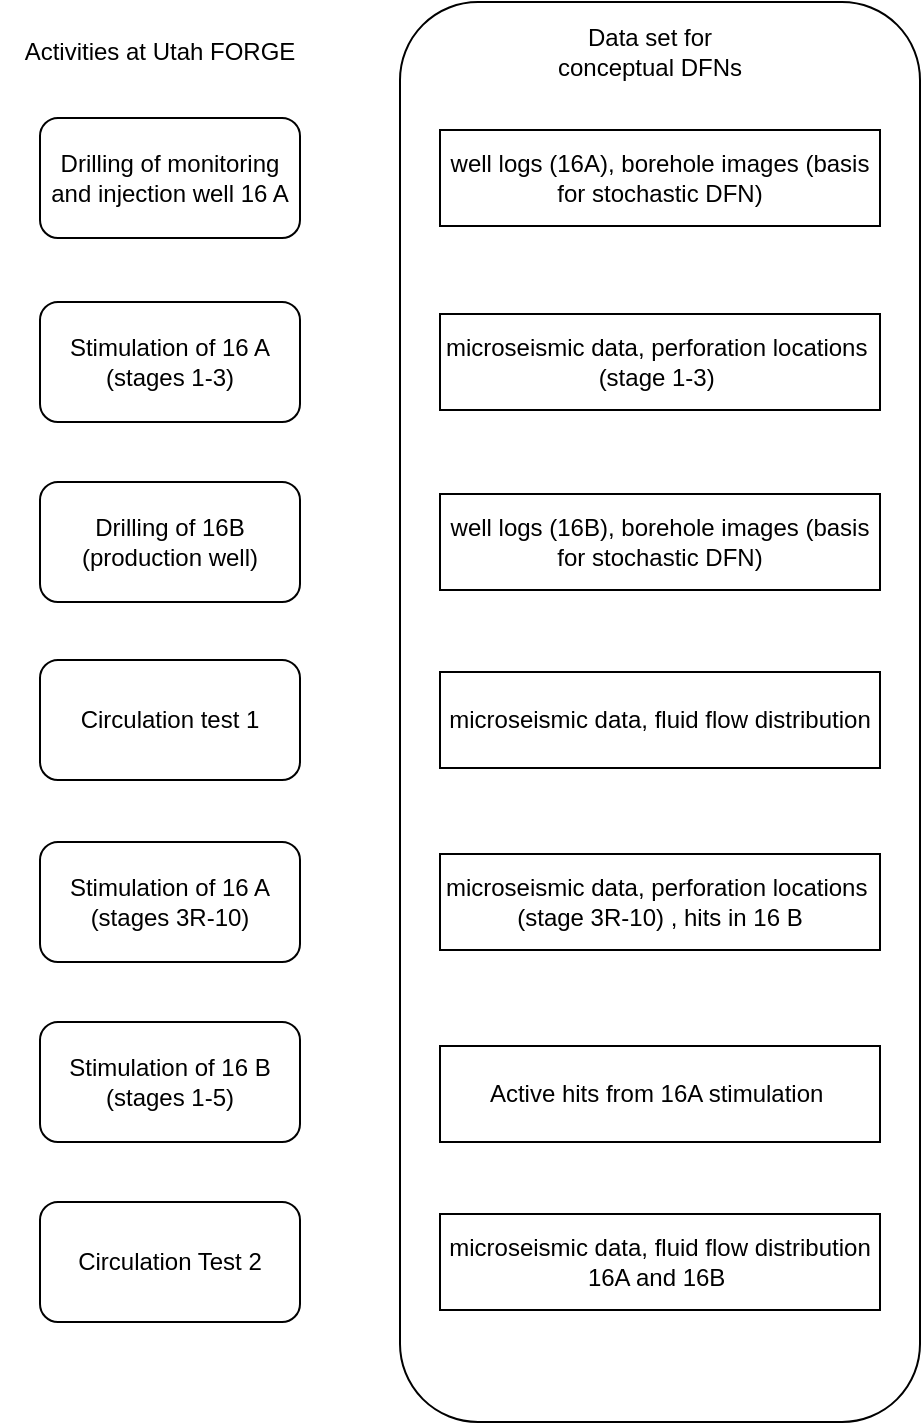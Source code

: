 <mxfile version="27.2.0">
  <diagram name="Page-1" id="akMBkznu3HHjIaaBAwls">
    <mxGraphModel dx="1426" dy="711" grid="1" gridSize="10" guides="1" tooltips="1" connect="1" arrows="1" fold="1" page="1" pageScale="1" pageWidth="850" pageHeight="1100" math="0" shadow="0">
      <root>
        <mxCell id="0" />
        <mxCell id="1" parent="0" />
        <mxCell id="H12RTn7v-GWnv_Xhp-zr-1" value="Drilling of monitoring and injection well 16 A" style="rounded=1;whiteSpace=wrap;html=1;" vertex="1" parent="1">
          <mxGeometry x="200" y="108" width="130" height="60" as="geometry" />
        </mxCell>
        <mxCell id="H12RTn7v-GWnv_Xhp-zr-2" value="Stimulation of 16 A (stages 1-3)" style="rounded=1;whiteSpace=wrap;html=1;" vertex="1" parent="1">
          <mxGeometry x="200" y="200" width="130" height="60" as="geometry" />
        </mxCell>
        <mxCell id="H12RTn7v-GWnv_Xhp-zr-3" value="Drilling of 16B (production well)" style="rounded=1;whiteSpace=wrap;html=1;" vertex="1" parent="1">
          <mxGeometry x="200" y="290" width="130" height="60" as="geometry" />
        </mxCell>
        <mxCell id="H12RTn7v-GWnv_Xhp-zr-4" value="Circulation test 1" style="rounded=1;whiteSpace=wrap;html=1;" vertex="1" parent="1">
          <mxGeometry x="200" y="379" width="130" height="60" as="geometry" />
        </mxCell>
        <mxCell id="H12RTn7v-GWnv_Xhp-zr-5" value="Stimulation of 16 A (stages 3R-10)" style="rounded=1;whiteSpace=wrap;html=1;" vertex="1" parent="1">
          <mxGeometry x="200" y="470" width="130" height="60" as="geometry" />
        </mxCell>
        <mxCell id="H12RTn7v-GWnv_Xhp-zr-6" value="Activities at Utah FORGE" style="text;html=1;align=center;verticalAlign=middle;whiteSpace=wrap;rounded=0;" vertex="1" parent="1">
          <mxGeometry x="180" y="60" width="160" height="30" as="geometry" />
        </mxCell>
        <mxCell id="H12RTn7v-GWnv_Xhp-zr-8" value="" style="rounded=1;whiteSpace=wrap;html=1;" vertex="1" parent="1">
          <mxGeometry x="380" y="50" width="260" height="710" as="geometry" />
        </mxCell>
        <mxCell id="H12RTn7v-GWnv_Xhp-zr-10" value="Stimulation of 16 B (stages 1-5)" style="rounded=1;whiteSpace=wrap;html=1;" vertex="1" parent="1">
          <mxGeometry x="200" y="560" width="130" height="60" as="geometry" />
        </mxCell>
        <mxCell id="H12RTn7v-GWnv_Xhp-zr-11" value="Circulation Test 2" style="rounded=1;whiteSpace=wrap;html=1;" vertex="1" parent="1">
          <mxGeometry x="200" y="650" width="130" height="60" as="geometry" />
        </mxCell>
        <mxCell id="H12RTn7v-GWnv_Xhp-zr-12" value="Data set for conceptual DFNs" style="text;html=1;align=center;verticalAlign=middle;whiteSpace=wrap;rounded=0;" vertex="1" parent="1">
          <mxGeometry x="450" y="60" width="110" height="30" as="geometry" />
        </mxCell>
        <mxCell id="H12RTn7v-GWnv_Xhp-zr-13" value="well logs (16A), borehole images (basis for stochastic DFN)" style="rounded=0;whiteSpace=wrap;html=1;" vertex="1" parent="1">
          <mxGeometry x="400" y="114" width="220" height="48" as="geometry" />
        </mxCell>
        <mxCell id="H12RTn7v-GWnv_Xhp-zr-14" value="well logs (16B), borehole images (basis for stochastic DFN)" style="rounded=0;whiteSpace=wrap;html=1;" vertex="1" parent="1">
          <mxGeometry x="400" y="296" width="220" height="48" as="geometry" />
        </mxCell>
        <mxCell id="H12RTn7v-GWnv_Xhp-zr-15" value="microseismic data, perforation locations&amp;nbsp;&lt;div&gt;(stage 1-3)&amp;nbsp;&lt;/div&gt;" style="rounded=0;whiteSpace=wrap;html=1;" vertex="1" parent="1">
          <mxGeometry x="400" y="206" width="220" height="48" as="geometry" />
        </mxCell>
        <mxCell id="H12RTn7v-GWnv_Xhp-zr-16" value="microseismic&amp;nbsp;data, fluid flow distribution" style="rounded=0;whiteSpace=wrap;html=1;" vertex="1" parent="1">
          <mxGeometry x="400" y="385" width="220" height="48" as="geometry" />
        </mxCell>
        <mxCell id="H12RTn7v-GWnv_Xhp-zr-17" value="microseismic data, perforation locations&amp;nbsp;&lt;div&gt;(stage 3R-10) , hits in 16 B&lt;/div&gt;" style="rounded=0;whiteSpace=wrap;html=1;" vertex="1" parent="1">
          <mxGeometry x="400" y="476" width="220" height="48" as="geometry" />
        </mxCell>
        <mxCell id="H12RTn7v-GWnv_Xhp-zr-18" value="Active hits from 16A stimulation&amp;nbsp;" style="rounded=0;whiteSpace=wrap;html=1;" vertex="1" parent="1">
          <mxGeometry x="400" y="572" width="220" height="48" as="geometry" />
        </mxCell>
        <mxCell id="H12RTn7v-GWnv_Xhp-zr-19" value="microseismic&amp;nbsp;data, fluid flow distribution 16A and 16B&amp;nbsp;" style="rounded=0;whiteSpace=wrap;html=1;" vertex="1" parent="1">
          <mxGeometry x="400" y="656" width="220" height="48" as="geometry" />
        </mxCell>
      </root>
    </mxGraphModel>
  </diagram>
</mxfile>
